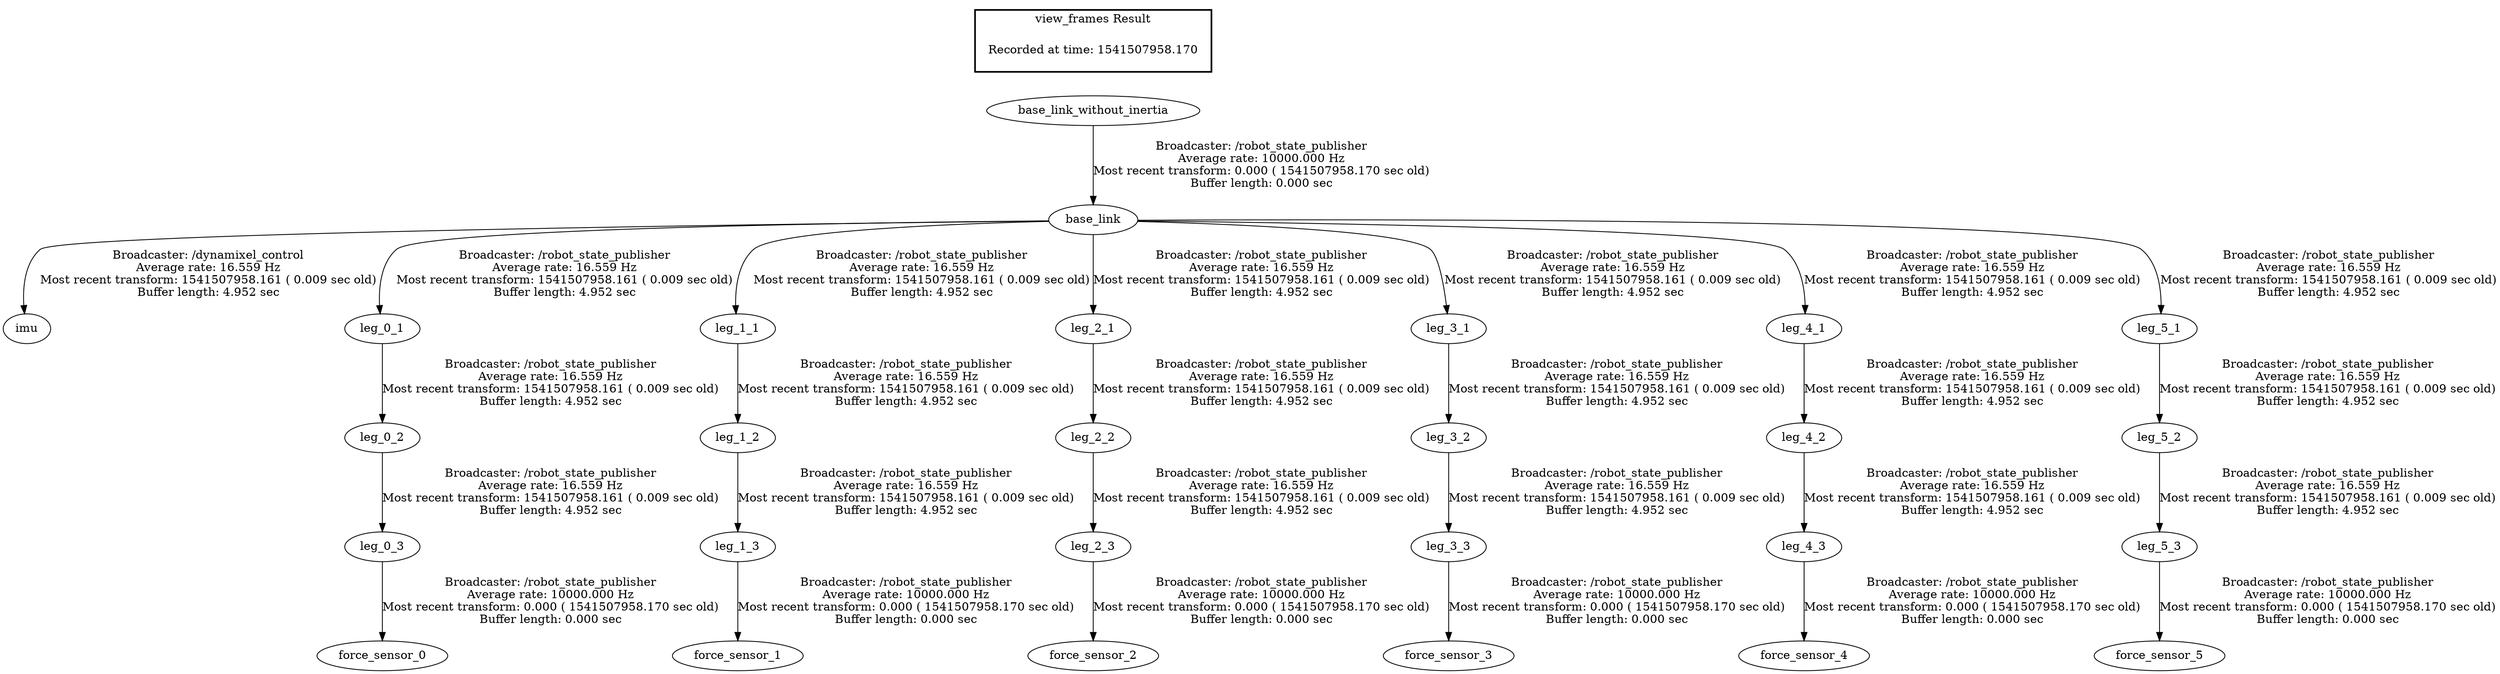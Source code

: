 digraph G {
"base_link_without_inertia" -> "base_link"[label="Broadcaster: /robot_state_publisher\nAverage rate: 10000.000 Hz\nMost recent transform: 0.000 ( 1541507958.170 sec old)\nBuffer length: 0.000 sec\n"];
"leg_0_3" -> "force_sensor_0"[label="Broadcaster: /robot_state_publisher\nAverage rate: 10000.000 Hz\nMost recent transform: 0.000 ( 1541507958.170 sec old)\nBuffer length: 0.000 sec\n"];
"leg_0_2" -> "leg_0_3"[label="Broadcaster: /robot_state_publisher\nAverage rate: 16.559 Hz\nMost recent transform: 1541507958.161 ( 0.009 sec old)\nBuffer length: 4.952 sec\n"];
"leg_1_3" -> "force_sensor_1"[label="Broadcaster: /robot_state_publisher\nAverage rate: 10000.000 Hz\nMost recent transform: 0.000 ( 1541507958.170 sec old)\nBuffer length: 0.000 sec\n"];
"leg_1_2" -> "leg_1_3"[label="Broadcaster: /robot_state_publisher\nAverage rate: 16.559 Hz\nMost recent transform: 1541507958.161 ( 0.009 sec old)\nBuffer length: 4.952 sec\n"];
"leg_2_3" -> "force_sensor_2"[label="Broadcaster: /robot_state_publisher\nAverage rate: 10000.000 Hz\nMost recent transform: 0.000 ( 1541507958.170 sec old)\nBuffer length: 0.000 sec\n"];
"leg_2_2" -> "leg_2_3"[label="Broadcaster: /robot_state_publisher\nAverage rate: 16.559 Hz\nMost recent transform: 1541507958.161 ( 0.009 sec old)\nBuffer length: 4.952 sec\n"];
"leg_3_3" -> "force_sensor_3"[label="Broadcaster: /robot_state_publisher\nAverage rate: 10000.000 Hz\nMost recent transform: 0.000 ( 1541507958.170 sec old)\nBuffer length: 0.000 sec\n"];
"leg_3_2" -> "leg_3_3"[label="Broadcaster: /robot_state_publisher\nAverage rate: 16.559 Hz\nMost recent transform: 1541507958.161 ( 0.009 sec old)\nBuffer length: 4.952 sec\n"];
"leg_4_3" -> "force_sensor_4"[label="Broadcaster: /robot_state_publisher\nAverage rate: 10000.000 Hz\nMost recent transform: 0.000 ( 1541507958.170 sec old)\nBuffer length: 0.000 sec\n"];
"leg_4_2" -> "leg_4_3"[label="Broadcaster: /robot_state_publisher\nAverage rate: 16.559 Hz\nMost recent transform: 1541507958.161 ( 0.009 sec old)\nBuffer length: 4.952 sec\n"];
"leg_5_3" -> "force_sensor_5"[label="Broadcaster: /robot_state_publisher\nAverage rate: 10000.000 Hz\nMost recent transform: 0.000 ( 1541507958.170 sec old)\nBuffer length: 0.000 sec\n"];
"leg_5_2" -> "leg_5_3"[label="Broadcaster: /robot_state_publisher\nAverage rate: 16.559 Hz\nMost recent transform: 1541507958.161 ( 0.009 sec old)\nBuffer length: 4.952 sec\n"];
"base_link" -> "imu"[label="Broadcaster: /dynamixel_control\nAverage rate: 16.559 Hz\nMost recent transform: 1541507958.161 ( 0.009 sec old)\nBuffer length: 4.952 sec\n"];
"base_link" -> "leg_0_1"[label="Broadcaster: /robot_state_publisher\nAverage rate: 16.559 Hz\nMost recent transform: 1541507958.161 ( 0.009 sec old)\nBuffer length: 4.952 sec\n"];
"base_link" -> "leg_1_1"[label="Broadcaster: /robot_state_publisher\nAverage rate: 16.559 Hz\nMost recent transform: 1541507958.161 ( 0.009 sec old)\nBuffer length: 4.952 sec\n"];
"base_link" -> "leg_2_1"[label="Broadcaster: /robot_state_publisher\nAverage rate: 16.559 Hz\nMost recent transform: 1541507958.161 ( 0.009 sec old)\nBuffer length: 4.952 sec\n"];
"base_link" -> "leg_3_1"[label="Broadcaster: /robot_state_publisher\nAverage rate: 16.559 Hz\nMost recent transform: 1541507958.161 ( 0.009 sec old)\nBuffer length: 4.952 sec\n"];
"base_link" -> "leg_4_1"[label="Broadcaster: /robot_state_publisher\nAverage rate: 16.559 Hz\nMost recent transform: 1541507958.161 ( 0.009 sec old)\nBuffer length: 4.952 sec\n"];
"base_link" -> "leg_5_1"[label="Broadcaster: /robot_state_publisher\nAverage rate: 16.559 Hz\nMost recent transform: 1541507958.161 ( 0.009 sec old)\nBuffer length: 4.952 sec\n"];
"leg_0_1" -> "leg_0_2"[label="Broadcaster: /robot_state_publisher\nAverage rate: 16.559 Hz\nMost recent transform: 1541507958.161 ( 0.009 sec old)\nBuffer length: 4.952 sec\n"];
"leg_1_1" -> "leg_1_2"[label="Broadcaster: /robot_state_publisher\nAverage rate: 16.559 Hz\nMost recent transform: 1541507958.161 ( 0.009 sec old)\nBuffer length: 4.952 sec\n"];
"leg_2_1" -> "leg_2_2"[label="Broadcaster: /robot_state_publisher\nAverage rate: 16.559 Hz\nMost recent transform: 1541507958.161 ( 0.009 sec old)\nBuffer length: 4.952 sec\n"];
"leg_3_1" -> "leg_3_2"[label="Broadcaster: /robot_state_publisher\nAverage rate: 16.559 Hz\nMost recent transform: 1541507958.161 ( 0.009 sec old)\nBuffer length: 4.952 sec\n"];
"leg_4_1" -> "leg_4_2"[label="Broadcaster: /robot_state_publisher\nAverage rate: 16.559 Hz\nMost recent transform: 1541507958.161 ( 0.009 sec old)\nBuffer length: 4.952 sec\n"];
"leg_5_1" -> "leg_5_2"[label="Broadcaster: /robot_state_publisher\nAverage rate: 16.559 Hz\nMost recent transform: 1541507958.161 ( 0.009 sec old)\nBuffer length: 4.952 sec\n"];
edge [style=invis];
 subgraph cluster_legend { style=bold; color=black; label ="view_frames Result";
"Recorded at time: 1541507958.170"[ shape=plaintext ] ;
 }->"base_link_without_inertia";
}